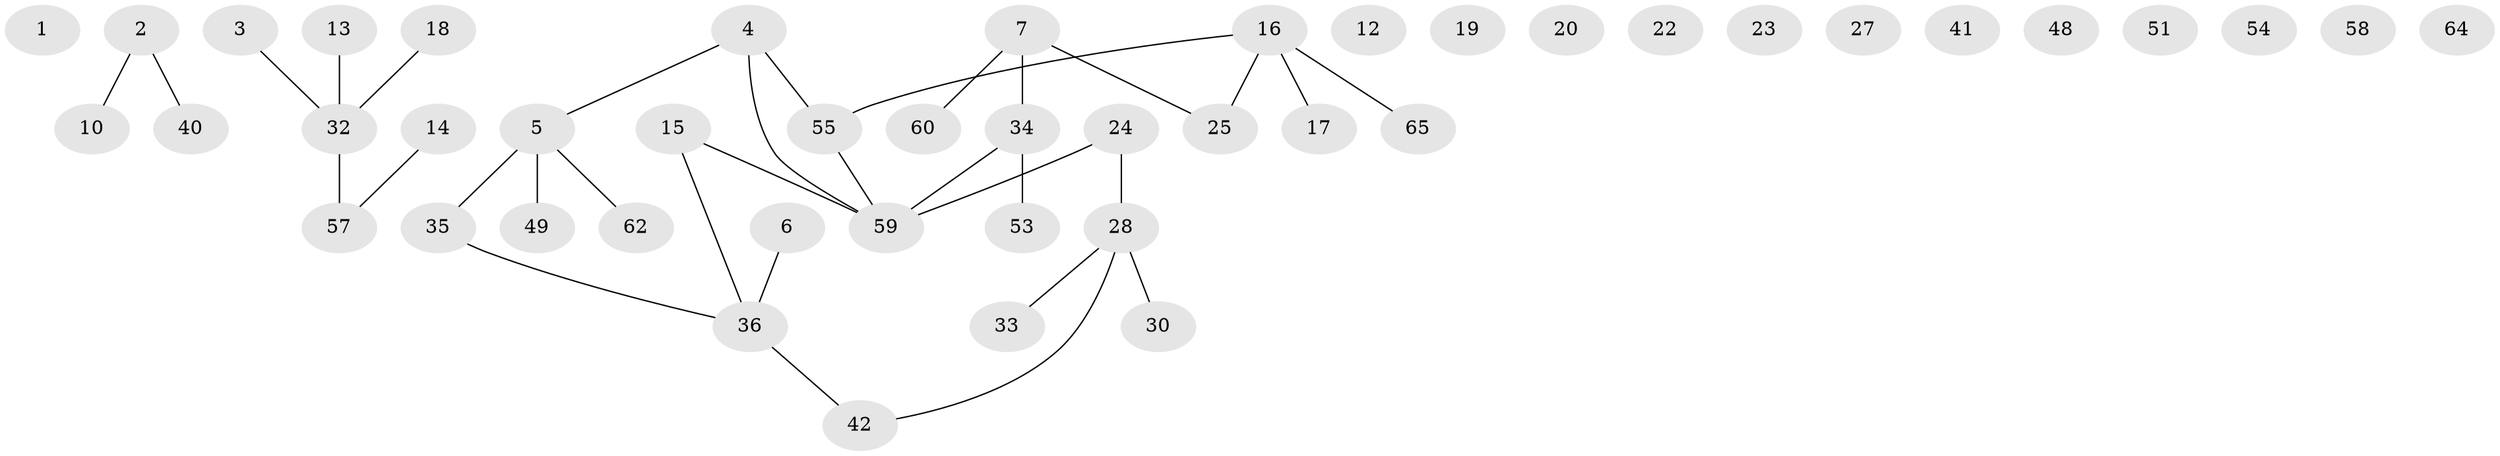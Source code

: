 // Generated by graph-tools (version 1.1) at 2025/23/03/03/25 07:23:28]
// undirected, 45 vertices, 33 edges
graph export_dot {
graph [start="1"]
  node [color=gray90,style=filled];
  1;
  2 [super="+8"];
  3 [super="+9"];
  4 [super="+31"];
  5 [super="+29"];
  6 [super="+11"];
  7 [super="+21"];
  10;
  12;
  13;
  14;
  15 [super="+46"];
  16 [super="+45"];
  17 [super="+38"];
  18;
  19 [super="+39"];
  20 [super="+26"];
  22;
  23;
  24;
  25 [super="+61"];
  27;
  28 [super="+44"];
  30;
  32 [super="+47"];
  33;
  34 [super="+37"];
  35;
  36 [super="+43"];
  40;
  41 [super="+50"];
  42 [super="+52"];
  48;
  49 [super="+56"];
  51;
  53;
  54;
  55;
  57;
  58;
  59 [super="+63"];
  60;
  62;
  64;
  65;
  2 -- 40;
  2 -- 10;
  3 -- 32;
  4 -- 5;
  4 -- 59;
  4 -- 55;
  5 -- 35;
  5 -- 62;
  5 -- 49;
  6 -- 36;
  7 -- 25;
  7 -- 60;
  7 -- 34;
  13 -- 32;
  14 -- 57;
  15 -- 36;
  15 -- 59;
  16 -- 65;
  16 -- 17;
  16 -- 55;
  16 -- 25;
  18 -- 32;
  24 -- 28;
  24 -- 59;
  28 -- 30;
  28 -- 33;
  28 -- 42;
  32 -- 57;
  34 -- 53;
  34 -- 59;
  35 -- 36;
  36 -- 42;
  55 -- 59;
}
